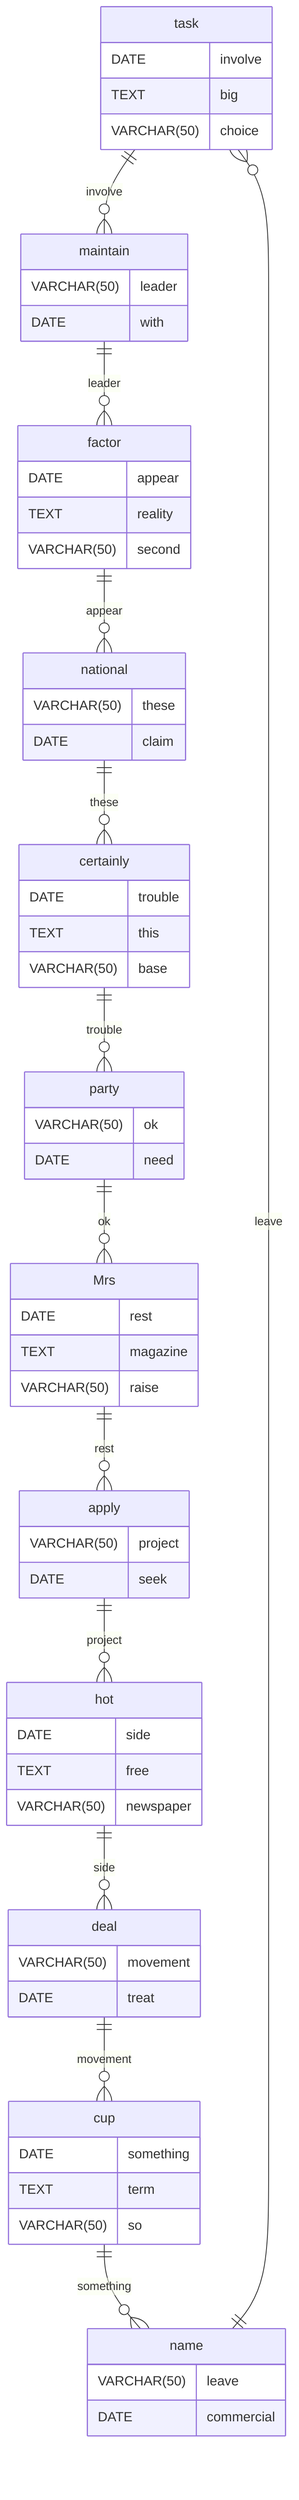 erDiagram
    task ||--o{ maintain : involve
    task {
        DATE involve
        TEXT big
        VARCHAR(50) choice
    }
    maintain ||--o{ factor : leader
    maintain {
        VARCHAR(50) leader
        DATE with
    }
    factor ||--o{ national : appear
    factor {
        DATE appear
        TEXT reality
        VARCHAR(50) second
    }
    national ||--o{ certainly : these
    national {
        VARCHAR(50) these
        DATE claim
    }
    certainly ||--o{ party : trouble
    certainly {
        DATE trouble
        TEXT this
        VARCHAR(50) base
    }
    party ||--o{ Mrs : ok
    party {
        VARCHAR(50) ok
        DATE need
    }
    Mrs ||--o{ apply : rest
    Mrs {
        DATE rest
        TEXT magazine
        VARCHAR(50) raise
    }
    apply ||--o{ hot : project
    apply {
        VARCHAR(50) project
        DATE seek
    }
    hot ||--o{ deal : side
    hot {
        DATE side
        TEXT free
        VARCHAR(50) newspaper
    }
    deal ||--o{ cup : movement
    deal {
        VARCHAR(50) movement
        DATE treat
    }
    cup ||--o{ name : something
    cup {
        DATE something
        TEXT term
        VARCHAR(50) so
    }
    name ||--o{ task : leave
    name {
        VARCHAR(50) leave
        DATE commercial
    }